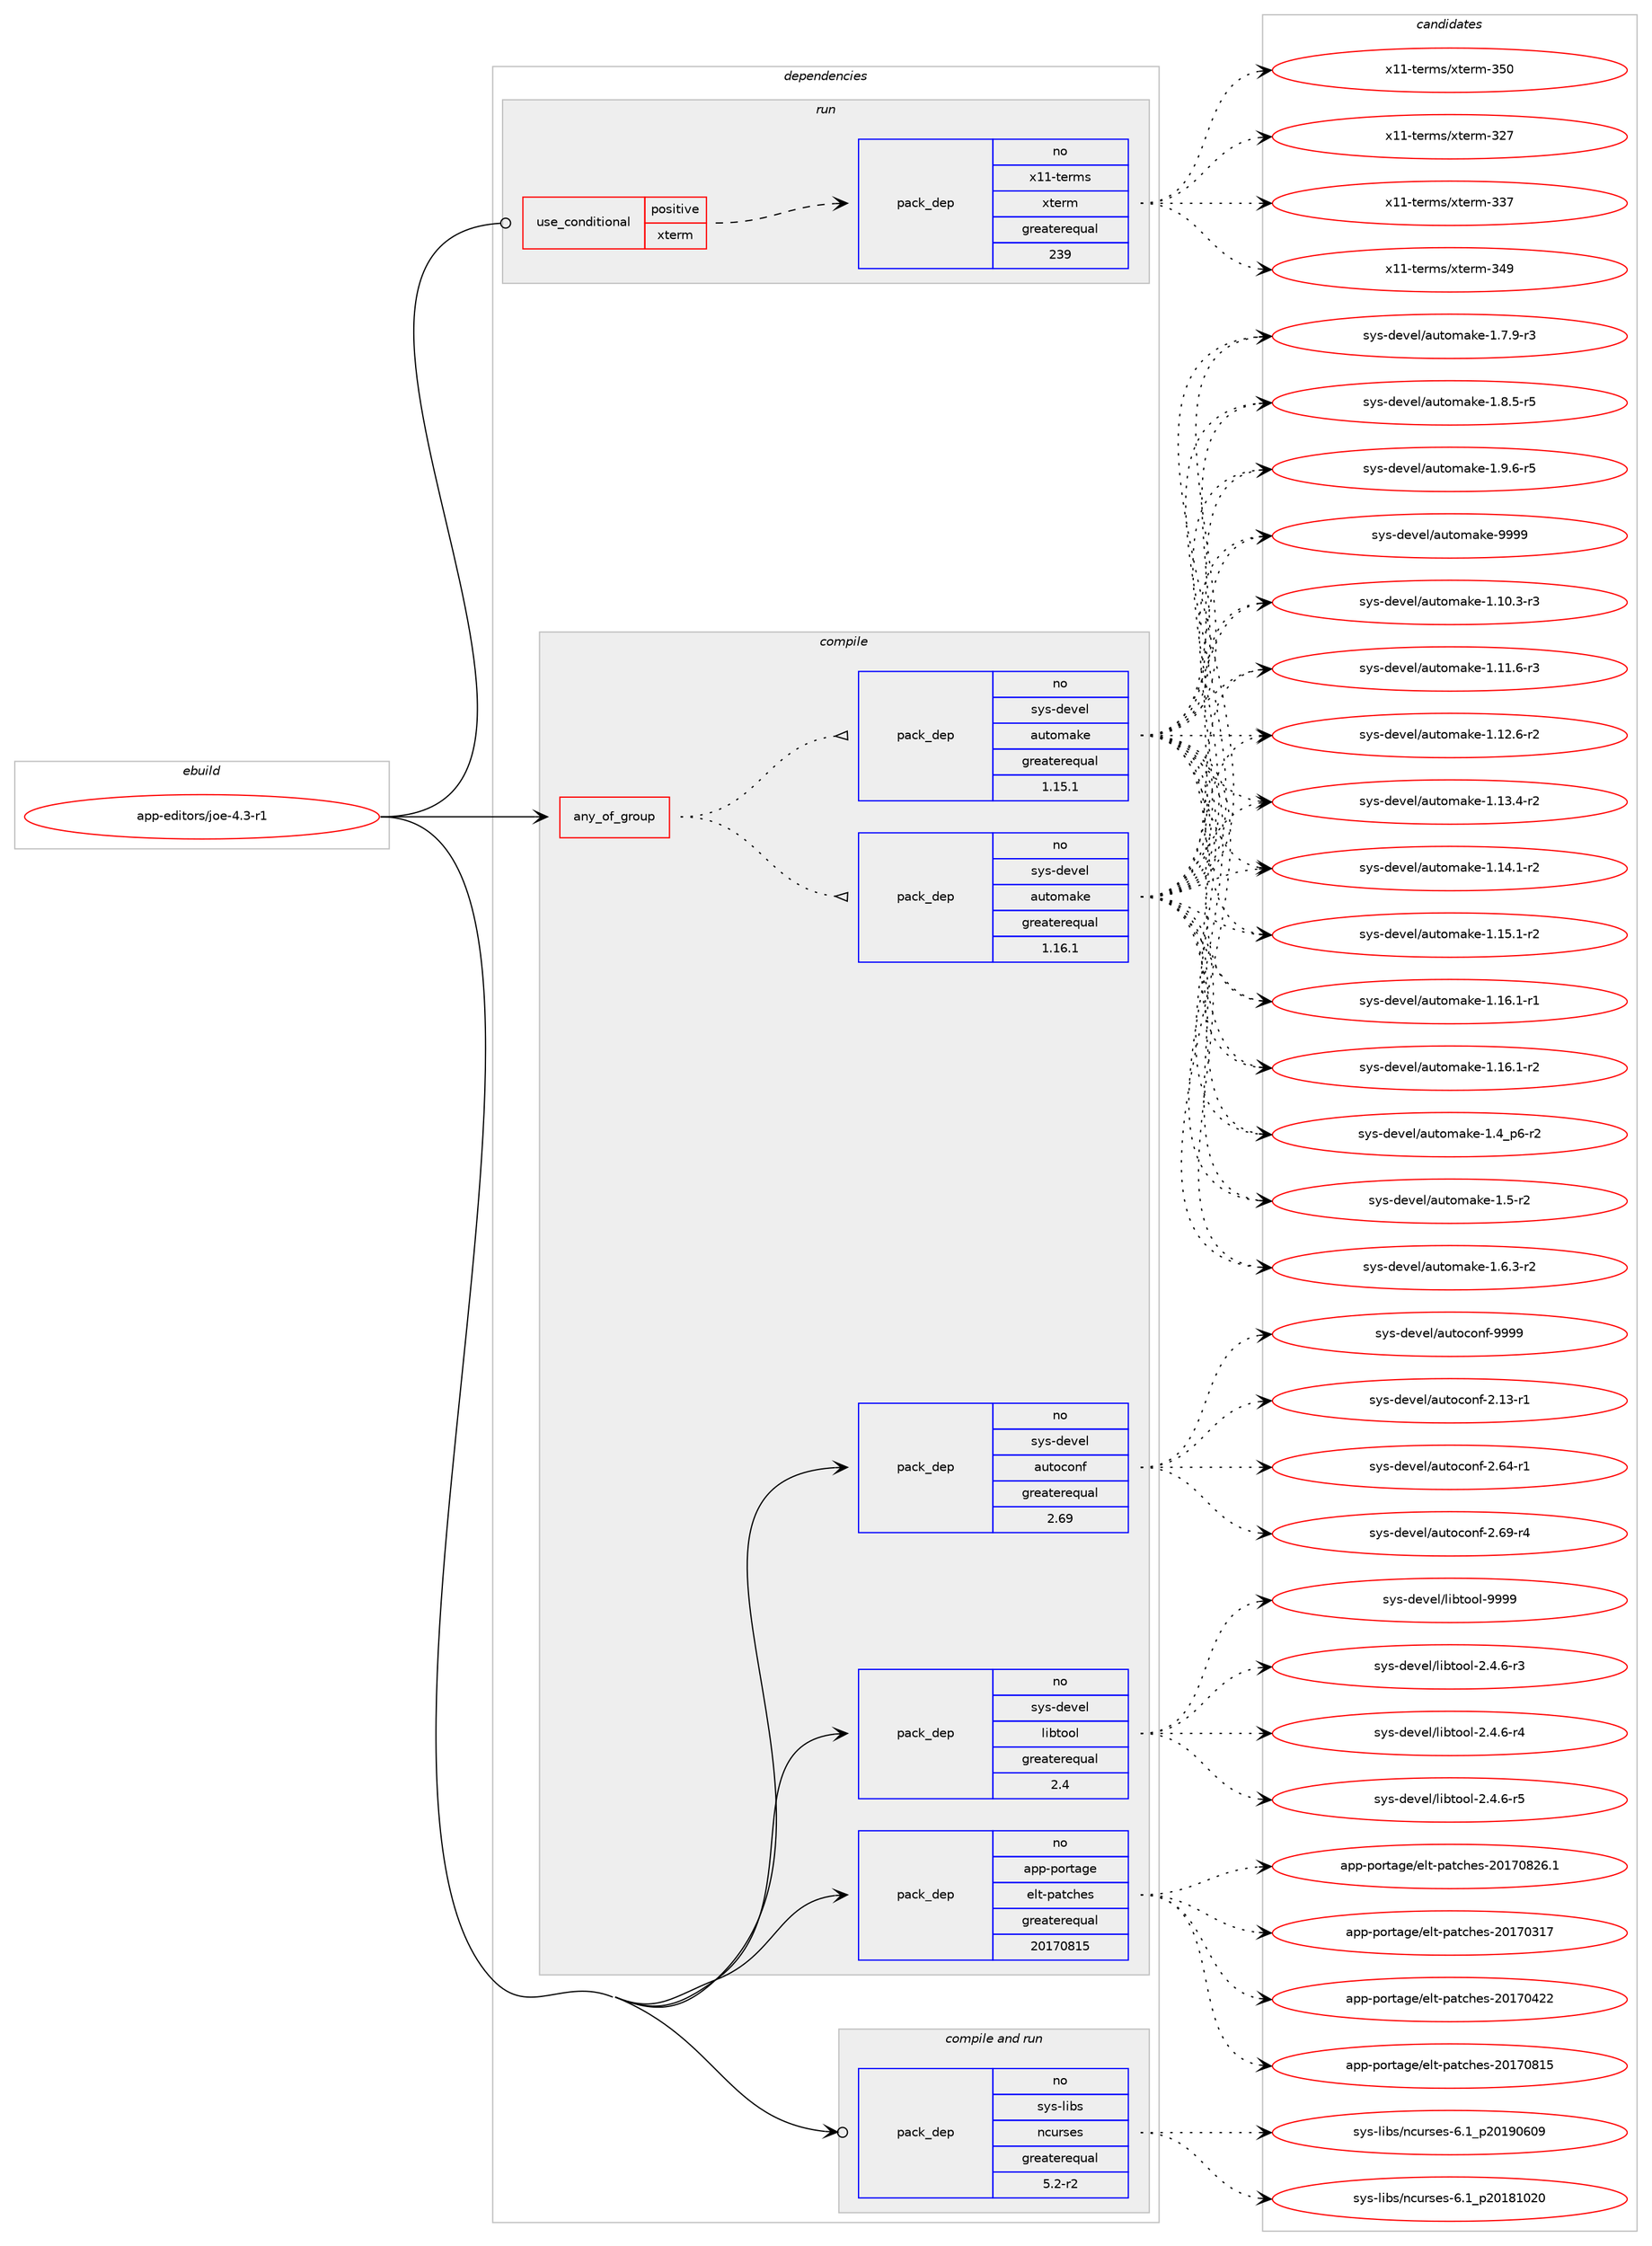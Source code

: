 digraph prolog {

# *************
# Graph options
# *************

newrank=true;
concentrate=true;
compound=true;
graph [rankdir=LR,fontname=Helvetica,fontsize=10,ranksep=1.5];#, ranksep=2.5, nodesep=0.2];
edge  [arrowhead=vee];
node  [fontname=Helvetica,fontsize=10];

# **********
# The ebuild
# **********

subgraph cluster_leftcol {
color=gray;
rank=same;
label=<<i>ebuild</i>>;
id [label="app-editors/joe-4.3-r1", color=red, width=4, href="../app-editors/joe-4.3-r1.svg"];
}

# ****************
# The dependencies
# ****************

subgraph cluster_midcol {
color=gray;
label=<<i>dependencies</i>>;
subgraph cluster_compile {
fillcolor="#eeeeee";
style=filled;
label=<<i>compile</i>>;
subgraph any8455 {
dependency481288 [label=<<TABLE BORDER="0" CELLBORDER="1" CELLSPACING="0" CELLPADDING="4"><TR><TD CELLPADDING="10">any_of_group</TD></TR></TABLE>>, shape=none, color=red];subgraph pack357810 {
dependency481289 [label=<<TABLE BORDER="0" CELLBORDER="1" CELLSPACING="0" CELLPADDING="4" WIDTH="220"><TR><TD ROWSPAN="6" CELLPADDING="30">pack_dep</TD></TR><TR><TD WIDTH="110">no</TD></TR><TR><TD>sys-devel</TD></TR><TR><TD>automake</TD></TR><TR><TD>greaterequal</TD></TR><TR><TD>1.16.1</TD></TR></TABLE>>, shape=none, color=blue];
}
dependency481288:e -> dependency481289:w [weight=20,style="dotted",arrowhead="oinv"];
subgraph pack357811 {
dependency481290 [label=<<TABLE BORDER="0" CELLBORDER="1" CELLSPACING="0" CELLPADDING="4" WIDTH="220"><TR><TD ROWSPAN="6" CELLPADDING="30">pack_dep</TD></TR><TR><TD WIDTH="110">no</TD></TR><TR><TD>sys-devel</TD></TR><TR><TD>automake</TD></TR><TR><TD>greaterequal</TD></TR><TR><TD>1.15.1</TD></TR></TABLE>>, shape=none, color=blue];
}
dependency481288:e -> dependency481290:w [weight=20,style="dotted",arrowhead="oinv"];
}
id:e -> dependency481288:w [weight=20,style="solid",arrowhead="vee"];
subgraph pack357812 {
dependency481291 [label=<<TABLE BORDER="0" CELLBORDER="1" CELLSPACING="0" CELLPADDING="4" WIDTH="220"><TR><TD ROWSPAN="6" CELLPADDING="30">pack_dep</TD></TR><TR><TD WIDTH="110">no</TD></TR><TR><TD>app-portage</TD></TR><TR><TD>elt-patches</TD></TR><TR><TD>greaterequal</TD></TR><TR><TD>20170815</TD></TR></TABLE>>, shape=none, color=blue];
}
id:e -> dependency481291:w [weight=20,style="solid",arrowhead="vee"];
subgraph pack357813 {
dependency481292 [label=<<TABLE BORDER="0" CELLBORDER="1" CELLSPACING="0" CELLPADDING="4" WIDTH="220"><TR><TD ROWSPAN="6" CELLPADDING="30">pack_dep</TD></TR><TR><TD WIDTH="110">no</TD></TR><TR><TD>sys-devel</TD></TR><TR><TD>autoconf</TD></TR><TR><TD>greaterequal</TD></TR><TR><TD>2.69</TD></TR></TABLE>>, shape=none, color=blue];
}
id:e -> dependency481292:w [weight=20,style="solid",arrowhead="vee"];
subgraph pack357814 {
dependency481293 [label=<<TABLE BORDER="0" CELLBORDER="1" CELLSPACING="0" CELLPADDING="4" WIDTH="220"><TR><TD ROWSPAN="6" CELLPADDING="30">pack_dep</TD></TR><TR><TD WIDTH="110">no</TD></TR><TR><TD>sys-devel</TD></TR><TR><TD>libtool</TD></TR><TR><TD>greaterequal</TD></TR><TR><TD>2.4</TD></TR></TABLE>>, shape=none, color=blue];
}
id:e -> dependency481293:w [weight=20,style="solid",arrowhead="vee"];
}
subgraph cluster_compileandrun {
fillcolor="#eeeeee";
style=filled;
label=<<i>compile and run</i>>;
subgraph pack357815 {
dependency481294 [label=<<TABLE BORDER="0" CELLBORDER="1" CELLSPACING="0" CELLPADDING="4" WIDTH="220"><TR><TD ROWSPAN="6" CELLPADDING="30">pack_dep</TD></TR><TR><TD WIDTH="110">no</TD></TR><TR><TD>sys-libs</TD></TR><TR><TD>ncurses</TD></TR><TR><TD>greaterequal</TD></TR><TR><TD>5.2-r2</TD></TR></TABLE>>, shape=none, color=blue];
}
id:e -> dependency481294:w [weight=20,style="solid",arrowhead="odotvee"];
}
subgraph cluster_run {
fillcolor="#eeeeee";
style=filled;
label=<<i>run</i>>;
subgraph cond114717 {
dependency481295 [label=<<TABLE BORDER="0" CELLBORDER="1" CELLSPACING="0" CELLPADDING="4"><TR><TD ROWSPAN="3" CELLPADDING="10">use_conditional</TD></TR><TR><TD>positive</TD></TR><TR><TD>xterm</TD></TR></TABLE>>, shape=none, color=red];
subgraph pack357816 {
dependency481296 [label=<<TABLE BORDER="0" CELLBORDER="1" CELLSPACING="0" CELLPADDING="4" WIDTH="220"><TR><TD ROWSPAN="6" CELLPADDING="30">pack_dep</TD></TR><TR><TD WIDTH="110">no</TD></TR><TR><TD>x11-terms</TD></TR><TR><TD>xterm</TD></TR><TR><TD>greaterequal</TD></TR><TR><TD>239</TD></TR></TABLE>>, shape=none, color=blue];
}
dependency481295:e -> dependency481296:w [weight=20,style="dashed",arrowhead="vee"];
}
id:e -> dependency481295:w [weight=20,style="solid",arrowhead="odot"];
}
}

# **************
# The candidates
# **************

subgraph cluster_choices {
rank=same;
color=gray;
label=<<i>candidates</i>>;

subgraph choice357810 {
color=black;
nodesep=1;
choice11512111545100101118101108479711711611110997107101454946494846514511451 [label="sys-devel/automake-1.10.3-r3", color=red, width=4,href="../sys-devel/automake-1.10.3-r3.svg"];
choice11512111545100101118101108479711711611110997107101454946494946544511451 [label="sys-devel/automake-1.11.6-r3", color=red, width=4,href="../sys-devel/automake-1.11.6-r3.svg"];
choice11512111545100101118101108479711711611110997107101454946495046544511450 [label="sys-devel/automake-1.12.6-r2", color=red, width=4,href="../sys-devel/automake-1.12.6-r2.svg"];
choice11512111545100101118101108479711711611110997107101454946495146524511450 [label="sys-devel/automake-1.13.4-r2", color=red, width=4,href="../sys-devel/automake-1.13.4-r2.svg"];
choice11512111545100101118101108479711711611110997107101454946495246494511450 [label="sys-devel/automake-1.14.1-r2", color=red, width=4,href="../sys-devel/automake-1.14.1-r2.svg"];
choice11512111545100101118101108479711711611110997107101454946495346494511450 [label="sys-devel/automake-1.15.1-r2", color=red, width=4,href="../sys-devel/automake-1.15.1-r2.svg"];
choice11512111545100101118101108479711711611110997107101454946495446494511449 [label="sys-devel/automake-1.16.1-r1", color=red, width=4,href="../sys-devel/automake-1.16.1-r1.svg"];
choice11512111545100101118101108479711711611110997107101454946495446494511450 [label="sys-devel/automake-1.16.1-r2", color=red, width=4,href="../sys-devel/automake-1.16.1-r2.svg"];
choice115121115451001011181011084797117116111109971071014549465295112544511450 [label="sys-devel/automake-1.4_p6-r2", color=red, width=4,href="../sys-devel/automake-1.4_p6-r2.svg"];
choice11512111545100101118101108479711711611110997107101454946534511450 [label="sys-devel/automake-1.5-r2", color=red, width=4,href="../sys-devel/automake-1.5-r2.svg"];
choice115121115451001011181011084797117116111109971071014549465446514511450 [label="sys-devel/automake-1.6.3-r2", color=red, width=4,href="../sys-devel/automake-1.6.3-r2.svg"];
choice115121115451001011181011084797117116111109971071014549465546574511451 [label="sys-devel/automake-1.7.9-r3", color=red, width=4,href="../sys-devel/automake-1.7.9-r3.svg"];
choice115121115451001011181011084797117116111109971071014549465646534511453 [label="sys-devel/automake-1.8.5-r5", color=red, width=4,href="../sys-devel/automake-1.8.5-r5.svg"];
choice115121115451001011181011084797117116111109971071014549465746544511453 [label="sys-devel/automake-1.9.6-r5", color=red, width=4,href="../sys-devel/automake-1.9.6-r5.svg"];
choice115121115451001011181011084797117116111109971071014557575757 [label="sys-devel/automake-9999", color=red, width=4,href="../sys-devel/automake-9999.svg"];
dependency481289:e -> choice11512111545100101118101108479711711611110997107101454946494846514511451:w [style=dotted,weight="100"];
dependency481289:e -> choice11512111545100101118101108479711711611110997107101454946494946544511451:w [style=dotted,weight="100"];
dependency481289:e -> choice11512111545100101118101108479711711611110997107101454946495046544511450:w [style=dotted,weight="100"];
dependency481289:e -> choice11512111545100101118101108479711711611110997107101454946495146524511450:w [style=dotted,weight="100"];
dependency481289:e -> choice11512111545100101118101108479711711611110997107101454946495246494511450:w [style=dotted,weight="100"];
dependency481289:e -> choice11512111545100101118101108479711711611110997107101454946495346494511450:w [style=dotted,weight="100"];
dependency481289:e -> choice11512111545100101118101108479711711611110997107101454946495446494511449:w [style=dotted,weight="100"];
dependency481289:e -> choice11512111545100101118101108479711711611110997107101454946495446494511450:w [style=dotted,weight="100"];
dependency481289:e -> choice115121115451001011181011084797117116111109971071014549465295112544511450:w [style=dotted,weight="100"];
dependency481289:e -> choice11512111545100101118101108479711711611110997107101454946534511450:w [style=dotted,weight="100"];
dependency481289:e -> choice115121115451001011181011084797117116111109971071014549465446514511450:w [style=dotted,weight="100"];
dependency481289:e -> choice115121115451001011181011084797117116111109971071014549465546574511451:w [style=dotted,weight="100"];
dependency481289:e -> choice115121115451001011181011084797117116111109971071014549465646534511453:w [style=dotted,weight="100"];
dependency481289:e -> choice115121115451001011181011084797117116111109971071014549465746544511453:w [style=dotted,weight="100"];
dependency481289:e -> choice115121115451001011181011084797117116111109971071014557575757:w [style=dotted,weight="100"];
}
subgraph choice357811 {
color=black;
nodesep=1;
choice11512111545100101118101108479711711611110997107101454946494846514511451 [label="sys-devel/automake-1.10.3-r3", color=red, width=4,href="../sys-devel/automake-1.10.3-r3.svg"];
choice11512111545100101118101108479711711611110997107101454946494946544511451 [label="sys-devel/automake-1.11.6-r3", color=red, width=4,href="../sys-devel/automake-1.11.6-r3.svg"];
choice11512111545100101118101108479711711611110997107101454946495046544511450 [label="sys-devel/automake-1.12.6-r2", color=red, width=4,href="../sys-devel/automake-1.12.6-r2.svg"];
choice11512111545100101118101108479711711611110997107101454946495146524511450 [label="sys-devel/automake-1.13.4-r2", color=red, width=4,href="../sys-devel/automake-1.13.4-r2.svg"];
choice11512111545100101118101108479711711611110997107101454946495246494511450 [label="sys-devel/automake-1.14.1-r2", color=red, width=4,href="../sys-devel/automake-1.14.1-r2.svg"];
choice11512111545100101118101108479711711611110997107101454946495346494511450 [label="sys-devel/automake-1.15.1-r2", color=red, width=4,href="../sys-devel/automake-1.15.1-r2.svg"];
choice11512111545100101118101108479711711611110997107101454946495446494511449 [label="sys-devel/automake-1.16.1-r1", color=red, width=4,href="../sys-devel/automake-1.16.1-r1.svg"];
choice11512111545100101118101108479711711611110997107101454946495446494511450 [label="sys-devel/automake-1.16.1-r2", color=red, width=4,href="../sys-devel/automake-1.16.1-r2.svg"];
choice115121115451001011181011084797117116111109971071014549465295112544511450 [label="sys-devel/automake-1.4_p6-r2", color=red, width=4,href="../sys-devel/automake-1.4_p6-r2.svg"];
choice11512111545100101118101108479711711611110997107101454946534511450 [label="sys-devel/automake-1.5-r2", color=red, width=4,href="../sys-devel/automake-1.5-r2.svg"];
choice115121115451001011181011084797117116111109971071014549465446514511450 [label="sys-devel/automake-1.6.3-r2", color=red, width=4,href="../sys-devel/automake-1.6.3-r2.svg"];
choice115121115451001011181011084797117116111109971071014549465546574511451 [label="sys-devel/automake-1.7.9-r3", color=red, width=4,href="../sys-devel/automake-1.7.9-r3.svg"];
choice115121115451001011181011084797117116111109971071014549465646534511453 [label="sys-devel/automake-1.8.5-r5", color=red, width=4,href="../sys-devel/automake-1.8.5-r5.svg"];
choice115121115451001011181011084797117116111109971071014549465746544511453 [label="sys-devel/automake-1.9.6-r5", color=red, width=4,href="../sys-devel/automake-1.9.6-r5.svg"];
choice115121115451001011181011084797117116111109971071014557575757 [label="sys-devel/automake-9999", color=red, width=4,href="../sys-devel/automake-9999.svg"];
dependency481290:e -> choice11512111545100101118101108479711711611110997107101454946494846514511451:w [style=dotted,weight="100"];
dependency481290:e -> choice11512111545100101118101108479711711611110997107101454946494946544511451:w [style=dotted,weight="100"];
dependency481290:e -> choice11512111545100101118101108479711711611110997107101454946495046544511450:w [style=dotted,weight="100"];
dependency481290:e -> choice11512111545100101118101108479711711611110997107101454946495146524511450:w [style=dotted,weight="100"];
dependency481290:e -> choice11512111545100101118101108479711711611110997107101454946495246494511450:w [style=dotted,weight="100"];
dependency481290:e -> choice11512111545100101118101108479711711611110997107101454946495346494511450:w [style=dotted,weight="100"];
dependency481290:e -> choice11512111545100101118101108479711711611110997107101454946495446494511449:w [style=dotted,weight="100"];
dependency481290:e -> choice11512111545100101118101108479711711611110997107101454946495446494511450:w [style=dotted,weight="100"];
dependency481290:e -> choice115121115451001011181011084797117116111109971071014549465295112544511450:w [style=dotted,weight="100"];
dependency481290:e -> choice11512111545100101118101108479711711611110997107101454946534511450:w [style=dotted,weight="100"];
dependency481290:e -> choice115121115451001011181011084797117116111109971071014549465446514511450:w [style=dotted,weight="100"];
dependency481290:e -> choice115121115451001011181011084797117116111109971071014549465546574511451:w [style=dotted,weight="100"];
dependency481290:e -> choice115121115451001011181011084797117116111109971071014549465646534511453:w [style=dotted,weight="100"];
dependency481290:e -> choice115121115451001011181011084797117116111109971071014549465746544511453:w [style=dotted,weight="100"];
dependency481290:e -> choice115121115451001011181011084797117116111109971071014557575757:w [style=dotted,weight="100"];
}
subgraph choice357812 {
color=black;
nodesep=1;
choice97112112451121111141169710310147101108116451129711699104101115455048495548514955 [label="app-portage/elt-patches-20170317", color=red, width=4,href="../app-portage/elt-patches-20170317.svg"];
choice97112112451121111141169710310147101108116451129711699104101115455048495548525050 [label="app-portage/elt-patches-20170422", color=red, width=4,href="../app-portage/elt-patches-20170422.svg"];
choice97112112451121111141169710310147101108116451129711699104101115455048495548564953 [label="app-portage/elt-patches-20170815", color=red, width=4,href="../app-portage/elt-patches-20170815.svg"];
choice971121124511211111411697103101471011081164511297116991041011154550484955485650544649 [label="app-portage/elt-patches-20170826.1", color=red, width=4,href="../app-portage/elt-patches-20170826.1.svg"];
dependency481291:e -> choice97112112451121111141169710310147101108116451129711699104101115455048495548514955:w [style=dotted,weight="100"];
dependency481291:e -> choice97112112451121111141169710310147101108116451129711699104101115455048495548525050:w [style=dotted,weight="100"];
dependency481291:e -> choice97112112451121111141169710310147101108116451129711699104101115455048495548564953:w [style=dotted,weight="100"];
dependency481291:e -> choice971121124511211111411697103101471011081164511297116991041011154550484955485650544649:w [style=dotted,weight="100"];
}
subgraph choice357813 {
color=black;
nodesep=1;
choice1151211154510010111810110847971171161119911111010245504649514511449 [label="sys-devel/autoconf-2.13-r1", color=red, width=4,href="../sys-devel/autoconf-2.13-r1.svg"];
choice1151211154510010111810110847971171161119911111010245504654524511449 [label="sys-devel/autoconf-2.64-r1", color=red, width=4,href="../sys-devel/autoconf-2.64-r1.svg"];
choice1151211154510010111810110847971171161119911111010245504654574511452 [label="sys-devel/autoconf-2.69-r4", color=red, width=4,href="../sys-devel/autoconf-2.69-r4.svg"];
choice115121115451001011181011084797117116111991111101024557575757 [label="sys-devel/autoconf-9999", color=red, width=4,href="../sys-devel/autoconf-9999.svg"];
dependency481292:e -> choice1151211154510010111810110847971171161119911111010245504649514511449:w [style=dotted,weight="100"];
dependency481292:e -> choice1151211154510010111810110847971171161119911111010245504654524511449:w [style=dotted,weight="100"];
dependency481292:e -> choice1151211154510010111810110847971171161119911111010245504654574511452:w [style=dotted,weight="100"];
dependency481292:e -> choice115121115451001011181011084797117116111991111101024557575757:w [style=dotted,weight="100"];
}
subgraph choice357814 {
color=black;
nodesep=1;
choice1151211154510010111810110847108105981161111111084550465246544511451 [label="sys-devel/libtool-2.4.6-r3", color=red, width=4,href="../sys-devel/libtool-2.4.6-r3.svg"];
choice1151211154510010111810110847108105981161111111084550465246544511452 [label="sys-devel/libtool-2.4.6-r4", color=red, width=4,href="../sys-devel/libtool-2.4.6-r4.svg"];
choice1151211154510010111810110847108105981161111111084550465246544511453 [label="sys-devel/libtool-2.4.6-r5", color=red, width=4,href="../sys-devel/libtool-2.4.6-r5.svg"];
choice1151211154510010111810110847108105981161111111084557575757 [label="sys-devel/libtool-9999", color=red, width=4,href="../sys-devel/libtool-9999.svg"];
dependency481293:e -> choice1151211154510010111810110847108105981161111111084550465246544511451:w [style=dotted,weight="100"];
dependency481293:e -> choice1151211154510010111810110847108105981161111111084550465246544511452:w [style=dotted,weight="100"];
dependency481293:e -> choice1151211154510010111810110847108105981161111111084550465246544511453:w [style=dotted,weight="100"];
dependency481293:e -> choice1151211154510010111810110847108105981161111111084557575757:w [style=dotted,weight="100"];
}
subgraph choice357815 {
color=black;
nodesep=1;
choice1151211154510810598115471109911711411510111545544649951125048495649485048 [label="sys-libs/ncurses-6.1_p20181020", color=red, width=4,href="../sys-libs/ncurses-6.1_p20181020.svg"];
choice1151211154510810598115471109911711411510111545544649951125048495748544857 [label="sys-libs/ncurses-6.1_p20190609", color=red, width=4,href="../sys-libs/ncurses-6.1_p20190609.svg"];
dependency481294:e -> choice1151211154510810598115471109911711411510111545544649951125048495649485048:w [style=dotted,weight="100"];
dependency481294:e -> choice1151211154510810598115471109911711411510111545544649951125048495748544857:w [style=dotted,weight="100"];
}
subgraph choice357816 {
color=black;
nodesep=1;
choice1204949451161011141091154712011610111410945515055 [label="x11-terms/xterm-327", color=red, width=4,href="../x11-terms/xterm-327.svg"];
choice1204949451161011141091154712011610111410945515155 [label="x11-terms/xterm-337", color=red, width=4,href="../x11-terms/xterm-337.svg"];
choice1204949451161011141091154712011610111410945515257 [label="x11-terms/xterm-349", color=red, width=4,href="../x11-terms/xterm-349.svg"];
choice1204949451161011141091154712011610111410945515348 [label="x11-terms/xterm-350", color=red, width=4,href="../x11-terms/xterm-350.svg"];
dependency481296:e -> choice1204949451161011141091154712011610111410945515055:w [style=dotted,weight="100"];
dependency481296:e -> choice1204949451161011141091154712011610111410945515155:w [style=dotted,weight="100"];
dependency481296:e -> choice1204949451161011141091154712011610111410945515257:w [style=dotted,weight="100"];
dependency481296:e -> choice1204949451161011141091154712011610111410945515348:w [style=dotted,weight="100"];
}
}

}

